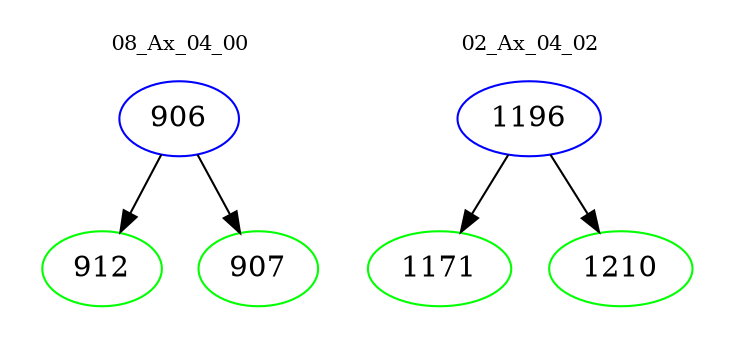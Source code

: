 digraph{
subgraph cluster_0 {
color = white
label = "08_Ax_04_00";
fontsize=10;
T0_906 [label="906", color="blue"]
T0_906 -> T0_912 [color="black"]
T0_912 [label="912", color="green"]
T0_906 -> T0_907 [color="black"]
T0_907 [label="907", color="green"]
}
subgraph cluster_1 {
color = white
label = "02_Ax_04_02";
fontsize=10;
T1_1196 [label="1196", color="blue"]
T1_1196 -> T1_1171 [color="black"]
T1_1171 [label="1171", color="green"]
T1_1196 -> T1_1210 [color="black"]
T1_1210 [label="1210", color="green"]
}
}

